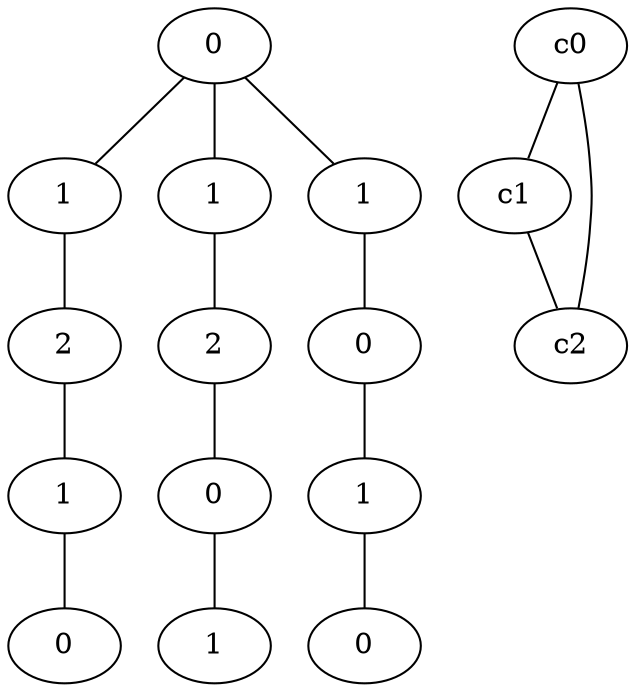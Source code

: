 graph {
a0[label=0];
a1[label=1];
a2[label=2];
a3[label=1];
a4[label=0];
a5[label=1];
a6[label=2];
a7[label=0];
a8[label=1];
a9[label=1];
a10[label=0];
a11[label=1];
a12[label=0];
a0 -- a1;
a0 -- a5;
a0 -- a9;
a1 -- a2;
a2 -- a3;
a3 -- a4;
a5 -- a6;
a6 -- a7;
a7 -- a8;
a9 -- a10;
a10 -- a11;
a11 -- a12;
c0 -- c1;
c0 -- c2;
c1 -- c2;
}
